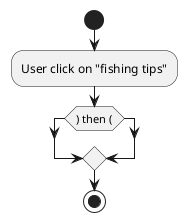 @startuml ActivateLocationForTips

start
:User click on "fishing tips";
if () then ()
else ()
endif
stop
@enduml